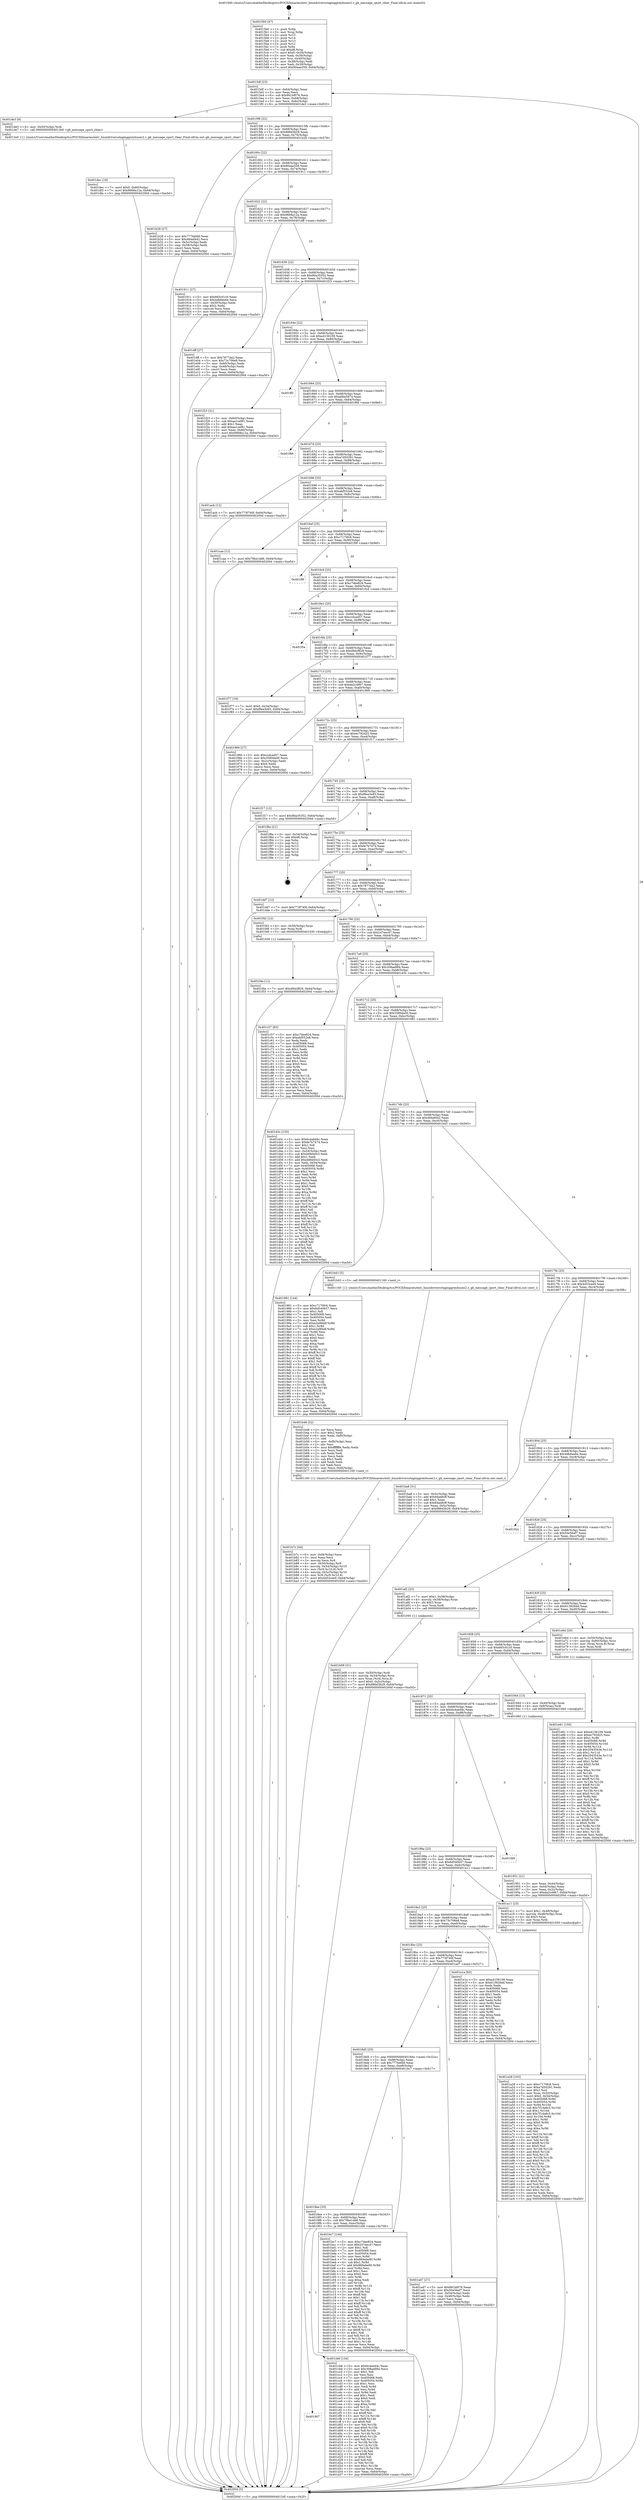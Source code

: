digraph "0x4015b0" {
  label = "0x4015b0 (/mnt/c/Users/mathe/Desktop/tcc/POCII/binaries/extr_linuxdriversstaginggreybuses2.c_gb_message_cport_clear_Final-ollvm.out::main(0))"
  labelloc = "t"
  node[shape=record]

  Entry [label="",width=0.3,height=0.3,shape=circle,fillcolor=black,style=filled]
  "0x4015df" [label="{
     0x4015df [23]\l
     | [instrs]\l
     &nbsp;&nbsp;0x4015df \<+3\>: mov -0x64(%rbp),%eax\l
     &nbsp;&nbsp;0x4015e2 \<+2\>: mov %eax,%ecx\l
     &nbsp;&nbsp;0x4015e4 \<+6\>: sub $0x861bf076,%ecx\l
     &nbsp;&nbsp;0x4015ea \<+3\>: mov %eax,-0x68(%rbp)\l
     &nbsp;&nbsp;0x4015ed \<+3\>: mov %ecx,-0x6c(%rbp)\l
     &nbsp;&nbsp;0x4015f0 \<+6\>: je 0000000000401de3 \<main+0x833\>\l
  }"]
  "0x401de3" [label="{
     0x401de3 [9]\l
     | [instrs]\l
     &nbsp;&nbsp;0x401de3 \<+4\>: mov -0x50(%rbp),%rdi\l
     &nbsp;&nbsp;0x401de7 \<+5\>: call 00000000004013e0 \<gb_message_cport_clear\>\l
     | [calls]\l
     &nbsp;&nbsp;0x4013e0 \{1\} (/mnt/c/Users/mathe/Desktop/tcc/POCII/binaries/extr_linuxdriversstaginggreybuses2.c_gb_message_cport_clear_Final-ollvm.out::gb_message_cport_clear)\l
  }"]
  "0x4015f6" [label="{
     0x4015f6 [22]\l
     | [instrs]\l
     &nbsp;&nbsp;0x4015f6 \<+5\>: jmp 00000000004015fb \<main+0x4b\>\l
     &nbsp;&nbsp;0x4015fb \<+3\>: mov -0x68(%rbp),%eax\l
     &nbsp;&nbsp;0x4015fe \<+5\>: sub $0x886d3b29,%eax\l
     &nbsp;&nbsp;0x401603 \<+3\>: mov %eax,-0x70(%rbp)\l
     &nbsp;&nbsp;0x401606 \<+6\>: je 0000000000401b28 \<main+0x578\>\l
  }"]
  Exit [label="",width=0.3,height=0.3,shape=circle,fillcolor=black,style=filled,peripheries=2]
  "0x401b28" [label="{
     0x401b28 [27]\l
     | [instrs]\l
     &nbsp;&nbsp;0x401b28 \<+5\>: mov $0x777bbfd9,%eax\l
     &nbsp;&nbsp;0x401b2d \<+5\>: mov $0x484af442,%ecx\l
     &nbsp;&nbsp;0x401b32 \<+3\>: mov -0x5c(%rbp),%edx\l
     &nbsp;&nbsp;0x401b35 \<+3\>: cmp -0x58(%rbp),%edx\l
     &nbsp;&nbsp;0x401b38 \<+3\>: cmovl %ecx,%eax\l
     &nbsp;&nbsp;0x401b3b \<+3\>: mov %eax,-0x64(%rbp)\l
     &nbsp;&nbsp;0x401b3e \<+5\>: jmp 000000000040200d \<main+0xa5d\>\l
  }"]
  "0x40160c" [label="{
     0x40160c [22]\l
     | [instrs]\l
     &nbsp;&nbsp;0x40160c \<+5\>: jmp 0000000000401611 \<main+0x61\>\l
     &nbsp;&nbsp;0x401611 \<+3\>: mov -0x68(%rbp),%eax\l
     &nbsp;&nbsp;0x401614 \<+5\>: sub $0x90aae359,%eax\l
     &nbsp;&nbsp;0x401619 \<+3\>: mov %eax,-0x74(%rbp)\l
     &nbsp;&nbsp;0x40161c \<+6\>: je 0000000000401911 \<main+0x361\>\l
  }"]
  "0x401f4e" [label="{
     0x401f4e [12]\l
     | [instrs]\l
     &nbsp;&nbsp;0x401f4e \<+7\>: movl $0xd9dcf828,-0x64(%rbp)\l
     &nbsp;&nbsp;0x401f55 \<+5\>: jmp 000000000040200d \<main+0xa5d\>\l
  }"]
  "0x401911" [label="{
     0x401911 [27]\l
     | [instrs]\l
     &nbsp;&nbsp;0x401911 \<+5\>: mov $0x665c01c0,%eax\l
     &nbsp;&nbsp;0x401916 \<+5\>: mov $0x4db6ee6e,%ecx\l
     &nbsp;&nbsp;0x40191b \<+3\>: mov -0x30(%rbp),%edx\l
     &nbsp;&nbsp;0x40191e \<+3\>: cmp $0x2,%edx\l
     &nbsp;&nbsp;0x401921 \<+3\>: cmovne %ecx,%eax\l
     &nbsp;&nbsp;0x401924 \<+3\>: mov %eax,-0x64(%rbp)\l
     &nbsp;&nbsp;0x401927 \<+5\>: jmp 000000000040200d \<main+0xa5d\>\l
  }"]
  "0x401622" [label="{
     0x401622 [22]\l
     | [instrs]\l
     &nbsp;&nbsp;0x401622 \<+5\>: jmp 0000000000401627 \<main+0x77\>\l
     &nbsp;&nbsp;0x401627 \<+3\>: mov -0x68(%rbp),%eax\l
     &nbsp;&nbsp;0x40162a \<+5\>: sub $0x9668a12a,%eax\l
     &nbsp;&nbsp;0x40162f \<+3\>: mov %eax,-0x78(%rbp)\l
     &nbsp;&nbsp;0x401632 \<+6\>: je 0000000000401dff \<main+0x84f\>\l
  }"]
  "0x40200d" [label="{
     0x40200d [5]\l
     | [instrs]\l
     &nbsp;&nbsp;0x40200d \<+5\>: jmp 00000000004015df \<main+0x2f\>\l
  }"]
  "0x4015b0" [label="{
     0x4015b0 [47]\l
     | [instrs]\l
     &nbsp;&nbsp;0x4015b0 \<+1\>: push %rbp\l
     &nbsp;&nbsp;0x4015b1 \<+3\>: mov %rsp,%rbp\l
     &nbsp;&nbsp;0x4015b4 \<+2\>: push %r15\l
     &nbsp;&nbsp;0x4015b6 \<+2\>: push %r14\l
     &nbsp;&nbsp;0x4015b8 \<+2\>: push %r13\l
     &nbsp;&nbsp;0x4015ba \<+2\>: push %r12\l
     &nbsp;&nbsp;0x4015bc \<+1\>: push %rbx\l
     &nbsp;&nbsp;0x4015bd \<+7\>: sub $0xd8,%rsp\l
     &nbsp;&nbsp;0x4015c4 \<+7\>: movl $0x0,-0x34(%rbp)\l
     &nbsp;&nbsp;0x4015cb \<+3\>: mov %edi,-0x38(%rbp)\l
     &nbsp;&nbsp;0x4015ce \<+4\>: mov %rsi,-0x40(%rbp)\l
     &nbsp;&nbsp;0x4015d2 \<+3\>: mov -0x38(%rbp),%edi\l
     &nbsp;&nbsp;0x4015d5 \<+3\>: mov %edi,-0x30(%rbp)\l
     &nbsp;&nbsp;0x4015d8 \<+7\>: movl $0x90aae359,-0x64(%rbp)\l
  }"]
  "0x401e81" [label="{
     0x401e81 [150]\l
     | [instrs]\l
     &nbsp;&nbsp;0x401e81 \<+5\>: mov $0xa4156109,%edx\l
     &nbsp;&nbsp;0x401e86 \<+5\>: mov $0xec792d25,%esi\l
     &nbsp;&nbsp;0x401e8b \<+3\>: mov $0x1,%r8b\l
     &nbsp;&nbsp;0x401e8e \<+8\>: mov 0x405068,%r9d\l
     &nbsp;&nbsp;0x401e96 \<+8\>: mov 0x405054,%r10d\l
     &nbsp;&nbsp;0x401e9e \<+3\>: mov %r9d,%r11d\l
     &nbsp;&nbsp;0x401ea1 \<+7\>: sub $0x2043543e,%r11d\l
     &nbsp;&nbsp;0x401ea8 \<+4\>: sub $0x1,%r11d\l
     &nbsp;&nbsp;0x401eac \<+7\>: add $0x2043543e,%r11d\l
     &nbsp;&nbsp;0x401eb3 \<+4\>: imul %r11d,%r9d\l
     &nbsp;&nbsp;0x401eb7 \<+4\>: and $0x1,%r9d\l
     &nbsp;&nbsp;0x401ebb \<+4\>: cmp $0x0,%r9d\l
     &nbsp;&nbsp;0x401ebf \<+3\>: sete %bl\l
     &nbsp;&nbsp;0x401ec2 \<+4\>: cmp $0xa,%r10d\l
     &nbsp;&nbsp;0x401ec6 \<+4\>: setl %r14b\l
     &nbsp;&nbsp;0x401eca \<+3\>: mov %bl,%r15b\l
     &nbsp;&nbsp;0x401ecd \<+4\>: xor $0xff,%r15b\l
     &nbsp;&nbsp;0x401ed1 \<+3\>: mov %r14b,%r12b\l
     &nbsp;&nbsp;0x401ed4 \<+4\>: xor $0xff,%r12b\l
     &nbsp;&nbsp;0x401ed8 \<+4\>: xor $0x0,%r8b\l
     &nbsp;&nbsp;0x401edc \<+3\>: mov %r15b,%r13b\l
     &nbsp;&nbsp;0x401edf \<+4\>: and $0x0,%r13b\l
     &nbsp;&nbsp;0x401ee3 \<+3\>: and %r8b,%bl\l
     &nbsp;&nbsp;0x401ee6 \<+3\>: mov %r12b,%al\l
     &nbsp;&nbsp;0x401ee9 \<+2\>: and $0x0,%al\l
     &nbsp;&nbsp;0x401eeb \<+3\>: and %r8b,%r14b\l
     &nbsp;&nbsp;0x401eee \<+3\>: or %bl,%r13b\l
     &nbsp;&nbsp;0x401ef1 \<+3\>: or %r14b,%al\l
     &nbsp;&nbsp;0x401ef4 \<+3\>: xor %al,%r13b\l
     &nbsp;&nbsp;0x401ef7 \<+3\>: or %r12b,%r15b\l
     &nbsp;&nbsp;0x401efa \<+4\>: xor $0xff,%r15b\l
     &nbsp;&nbsp;0x401efe \<+4\>: or $0x0,%r8b\l
     &nbsp;&nbsp;0x401f02 \<+3\>: and %r8b,%r15b\l
     &nbsp;&nbsp;0x401f05 \<+3\>: or %r15b,%r13b\l
     &nbsp;&nbsp;0x401f08 \<+4\>: test $0x1,%r13b\l
     &nbsp;&nbsp;0x401f0c \<+3\>: cmovne %esi,%edx\l
     &nbsp;&nbsp;0x401f0f \<+3\>: mov %edx,-0x64(%rbp)\l
     &nbsp;&nbsp;0x401f12 \<+5\>: jmp 000000000040200d \<main+0xa5d\>\l
  }"]
  "0x401dff" [label="{
     0x401dff [27]\l
     | [instrs]\l
     &nbsp;&nbsp;0x401dff \<+5\>: mov $0x7877da2,%eax\l
     &nbsp;&nbsp;0x401e04 \<+5\>: mov $0x73c706e8,%ecx\l
     &nbsp;&nbsp;0x401e09 \<+3\>: mov -0x60(%rbp),%edx\l
     &nbsp;&nbsp;0x401e0c \<+3\>: cmp -0x48(%rbp),%edx\l
     &nbsp;&nbsp;0x401e0f \<+3\>: cmovl %ecx,%eax\l
     &nbsp;&nbsp;0x401e12 \<+3\>: mov %eax,-0x64(%rbp)\l
     &nbsp;&nbsp;0x401e15 \<+5\>: jmp 000000000040200d \<main+0xa5d\>\l
  }"]
  "0x401638" [label="{
     0x401638 [22]\l
     | [instrs]\l
     &nbsp;&nbsp;0x401638 \<+5\>: jmp 000000000040163d \<main+0x8d\>\l
     &nbsp;&nbsp;0x40163d \<+3\>: mov -0x68(%rbp),%eax\l
     &nbsp;&nbsp;0x401640 \<+5\>: sub $0x9ba35352,%eax\l
     &nbsp;&nbsp;0x401645 \<+3\>: mov %eax,-0x7c(%rbp)\l
     &nbsp;&nbsp;0x401648 \<+6\>: je 0000000000401f23 \<main+0x973\>\l
  }"]
  "0x401dec" [label="{
     0x401dec [19]\l
     | [instrs]\l
     &nbsp;&nbsp;0x401dec \<+7\>: movl $0x0,-0x60(%rbp)\l
     &nbsp;&nbsp;0x401df3 \<+7\>: movl $0x9668a12a,-0x64(%rbp)\l
     &nbsp;&nbsp;0x401dfa \<+5\>: jmp 000000000040200d \<main+0xa5d\>\l
  }"]
  "0x401f23" [label="{
     0x401f23 [31]\l
     | [instrs]\l
     &nbsp;&nbsp;0x401f23 \<+3\>: mov -0x60(%rbp),%eax\l
     &nbsp;&nbsp;0x401f26 \<+5\>: sub $0xaa1cef81,%eax\l
     &nbsp;&nbsp;0x401f2b \<+3\>: add $0x1,%eax\l
     &nbsp;&nbsp;0x401f2e \<+5\>: add $0xaa1cef81,%eax\l
     &nbsp;&nbsp;0x401f33 \<+3\>: mov %eax,-0x60(%rbp)\l
     &nbsp;&nbsp;0x401f36 \<+7\>: movl $0x9668a12a,-0x64(%rbp)\l
     &nbsp;&nbsp;0x401f3d \<+5\>: jmp 000000000040200d \<main+0xa5d\>\l
  }"]
  "0x40164e" [label="{
     0x40164e [22]\l
     | [instrs]\l
     &nbsp;&nbsp;0x40164e \<+5\>: jmp 0000000000401653 \<main+0xa3\>\l
     &nbsp;&nbsp;0x401653 \<+3\>: mov -0x68(%rbp),%eax\l
     &nbsp;&nbsp;0x401656 \<+5\>: sub $0xa4156109,%eax\l
     &nbsp;&nbsp;0x40165b \<+3\>: mov %eax,-0x80(%rbp)\l
     &nbsp;&nbsp;0x40165e \<+6\>: je 0000000000401ff2 \<main+0xa42\>\l
  }"]
  "0x401907" [label="{
     0x401907\l
  }", style=dashed]
  "0x401ff2" [label="{
     0x401ff2\l
  }", style=dashed]
  "0x401664" [label="{
     0x401664 [25]\l
     | [instrs]\l
     &nbsp;&nbsp;0x401664 \<+5\>: jmp 0000000000401669 \<main+0xb9\>\l
     &nbsp;&nbsp;0x401669 \<+3\>: mov -0x68(%rbp),%eax\l
     &nbsp;&nbsp;0x40166c \<+5\>: sub $0xa6ba5674,%eax\l
     &nbsp;&nbsp;0x401671 \<+6\>: mov %eax,-0x84(%rbp)\l
     &nbsp;&nbsp;0x401677 \<+6\>: je 0000000000401f66 \<main+0x9b6\>\l
  }"]
  "0x401cb6" [label="{
     0x401cb6 [134]\l
     | [instrs]\l
     &nbsp;&nbsp;0x401cb6 \<+5\>: mov $0x6c4abd4c,%eax\l
     &nbsp;&nbsp;0x401cbb \<+5\>: mov $0x308ae884,%ecx\l
     &nbsp;&nbsp;0x401cc0 \<+2\>: mov $0x1,%dl\l
     &nbsp;&nbsp;0x401cc2 \<+2\>: xor %esi,%esi\l
     &nbsp;&nbsp;0x401cc4 \<+7\>: mov 0x405068,%edi\l
     &nbsp;&nbsp;0x401ccb \<+8\>: mov 0x405054,%r8d\l
     &nbsp;&nbsp;0x401cd3 \<+3\>: sub $0x1,%esi\l
     &nbsp;&nbsp;0x401cd6 \<+3\>: mov %edi,%r9d\l
     &nbsp;&nbsp;0x401cd9 \<+3\>: add %esi,%r9d\l
     &nbsp;&nbsp;0x401cdc \<+4\>: imul %r9d,%edi\l
     &nbsp;&nbsp;0x401ce0 \<+3\>: and $0x1,%edi\l
     &nbsp;&nbsp;0x401ce3 \<+3\>: cmp $0x0,%edi\l
     &nbsp;&nbsp;0x401ce6 \<+4\>: sete %r10b\l
     &nbsp;&nbsp;0x401cea \<+4\>: cmp $0xa,%r8d\l
     &nbsp;&nbsp;0x401cee \<+4\>: setl %r11b\l
     &nbsp;&nbsp;0x401cf2 \<+3\>: mov %r10b,%bl\l
     &nbsp;&nbsp;0x401cf5 \<+3\>: xor $0xff,%bl\l
     &nbsp;&nbsp;0x401cf8 \<+3\>: mov %r11b,%r14b\l
     &nbsp;&nbsp;0x401cfb \<+4\>: xor $0xff,%r14b\l
     &nbsp;&nbsp;0x401cff \<+3\>: xor $0x0,%dl\l
     &nbsp;&nbsp;0x401d02 \<+3\>: mov %bl,%r15b\l
     &nbsp;&nbsp;0x401d05 \<+4\>: and $0x0,%r15b\l
     &nbsp;&nbsp;0x401d09 \<+3\>: and %dl,%r10b\l
     &nbsp;&nbsp;0x401d0c \<+3\>: mov %r14b,%r12b\l
     &nbsp;&nbsp;0x401d0f \<+4\>: and $0x0,%r12b\l
     &nbsp;&nbsp;0x401d13 \<+3\>: and %dl,%r11b\l
     &nbsp;&nbsp;0x401d16 \<+3\>: or %r10b,%r15b\l
     &nbsp;&nbsp;0x401d19 \<+3\>: or %r11b,%r12b\l
     &nbsp;&nbsp;0x401d1c \<+3\>: xor %r12b,%r15b\l
     &nbsp;&nbsp;0x401d1f \<+3\>: or %r14b,%bl\l
     &nbsp;&nbsp;0x401d22 \<+3\>: xor $0xff,%bl\l
     &nbsp;&nbsp;0x401d25 \<+3\>: or $0x0,%dl\l
     &nbsp;&nbsp;0x401d28 \<+2\>: and %dl,%bl\l
     &nbsp;&nbsp;0x401d2a \<+3\>: or %bl,%r15b\l
     &nbsp;&nbsp;0x401d2d \<+4\>: test $0x1,%r15b\l
     &nbsp;&nbsp;0x401d31 \<+3\>: cmovne %ecx,%eax\l
     &nbsp;&nbsp;0x401d34 \<+3\>: mov %eax,-0x64(%rbp)\l
     &nbsp;&nbsp;0x401d37 \<+5\>: jmp 000000000040200d \<main+0xa5d\>\l
  }"]
  "0x401f66" [label="{
     0x401f66\l
  }", style=dashed]
  "0x40167d" [label="{
     0x40167d [25]\l
     | [instrs]\l
     &nbsp;&nbsp;0x40167d \<+5\>: jmp 0000000000401682 \<main+0xd2\>\l
     &nbsp;&nbsp;0x401682 \<+3\>: mov -0x68(%rbp),%eax\l
     &nbsp;&nbsp;0x401685 \<+5\>: sub $0xa7d50291,%eax\l
     &nbsp;&nbsp;0x40168a \<+6\>: mov %eax,-0x88(%rbp)\l
     &nbsp;&nbsp;0x401690 \<+6\>: je 0000000000401acb \<main+0x51b\>\l
  }"]
  "0x4018ee" [label="{
     0x4018ee [25]\l
     | [instrs]\l
     &nbsp;&nbsp;0x4018ee \<+5\>: jmp 00000000004018f3 \<main+0x343\>\l
     &nbsp;&nbsp;0x4018f3 \<+3\>: mov -0x68(%rbp),%eax\l
     &nbsp;&nbsp;0x4018f6 \<+5\>: sub $0x79be1dd6,%eax\l
     &nbsp;&nbsp;0x4018fb \<+6\>: mov %eax,-0xec(%rbp)\l
     &nbsp;&nbsp;0x401901 \<+6\>: je 0000000000401cb6 \<main+0x706\>\l
  }"]
  "0x401acb" [label="{
     0x401acb [12]\l
     | [instrs]\l
     &nbsp;&nbsp;0x401acb \<+7\>: movl $0x773f740f,-0x64(%rbp)\l
     &nbsp;&nbsp;0x401ad2 \<+5\>: jmp 000000000040200d \<main+0xa5d\>\l
  }"]
  "0x401696" [label="{
     0x401696 [25]\l
     | [instrs]\l
     &nbsp;&nbsp;0x401696 \<+5\>: jmp 000000000040169b \<main+0xeb\>\l
     &nbsp;&nbsp;0x40169b \<+3\>: mov -0x68(%rbp),%eax\l
     &nbsp;&nbsp;0x40169e \<+5\>: sub $0xabf552e8,%eax\l
     &nbsp;&nbsp;0x4016a3 \<+6\>: mov %eax,-0x8c(%rbp)\l
     &nbsp;&nbsp;0x4016a9 \<+6\>: je 0000000000401caa \<main+0x6fa\>\l
  }"]
  "0x401bc7" [label="{
     0x401bc7 [144]\l
     | [instrs]\l
     &nbsp;&nbsp;0x401bc7 \<+5\>: mov $0xc7dee824,%eax\l
     &nbsp;&nbsp;0x401bcc \<+5\>: mov $0x247eec47,%ecx\l
     &nbsp;&nbsp;0x401bd1 \<+2\>: mov $0x1,%dl\l
     &nbsp;&nbsp;0x401bd3 \<+7\>: mov 0x405068,%esi\l
     &nbsp;&nbsp;0x401bda \<+7\>: mov 0x405054,%edi\l
     &nbsp;&nbsp;0x401be1 \<+3\>: mov %esi,%r8d\l
     &nbsp;&nbsp;0x401be4 \<+7\>: sub $0x869abe90,%r8d\l
     &nbsp;&nbsp;0x401beb \<+4\>: sub $0x1,%r8d\l
     &nbsp;&nbsp;0x401bef \<+7\>: add $0x869abe90,%r8d\l
     &nbsp;&nbsp;0x401bf6 \<+4\>: imul %r8d,%esi\l
     &nbsp;&nbsp;0x401bfa \<+3\>: and $0x1,%esi\l
     &nbsp;&nbsp;0x401bfd \<+3\>: cmp $0x0,%esi\l
     &nbsp;&nbsp;0x401c00 \<+4\>: sete %r9b\l
     &nbsp;&nbsp;0x401c04 \<+3\>: cmp $0xa,%edi\l
     &nbsp;&nbsp;0x401c07 \<+4\>: setl %r10b\l
     &nbsp;&nbsp;0x401c0b \<+3\>: mov %r9b,%r11b\l
     &nbsp;&nbsp;0x401c0e \<+4\>: xor $0xff,%r11b\l
     &nbsp;&nbsp;0x401c12 \<+3\>: mov %r10b,%bl\l
     &nbsp;&nbsp;0x401c15 \<+3\>: xor $0xff,%bl\l
     &nbsp;&nbsp;0x401c18 \<+3\>: xor $0x1,%dl\l
     &nbsp;&nbsp;0x401c1b \<+3\>: mov %r11b,%r14b\l
     &nbsp;&nbsp;0x401c1e \<+4\>: and $0xff,%r14b\l
     &nbsp;&nbsp;0x401c22 \<+3\>: and %dl,%r9b\l
     &nbsp;&nbsp;0x401c25 \<+3\>: mov %bl,%r15b\l
     &nbsp;&nbsp;0x401c28 \<+4\>: and $0xff,%r15b\l
     &nbsp;&nbsp;0x401c2c \<+3\>: and %dl,%r10b\l
     &nbsp;&nbsp;0x401c2f \<+3\>: or %r9b,%r14b\l
     &nbsp;&nbsp;0x401c32 \<+3\>: or %r10b,%r15b\l
     &nbsp;&nbsp;0x401c35 \<+3\>: xor %r15b,%r14b\l
     &nbsp;&nbsp;0x401c38 \<+3\>: or %bl,%r11b\l
     &nbsp;&nbsp;0x401c3b \<+4\>: xor $0xff,%r11b\l
     &nbsp;&nbsp;0x401c3f \<+3\>: or $0x1,%dl\l
     &nbsp;&nbsp;0x401c42 \<+3\>: and %dl,%r11b\l
     &nbsp;&nbsp;0x401c45 \<+3\>: or %r11b,%r14b\l
     &nbsp;&nbsp;0x401c48 \<+4\>: test $0x1,%r14b\l
     &nbsp;&nbsp;0x401c4c \<+3\>: cmovne %ecx,%eax\l
     &nbsp;&nbsp;0x401c4f \<+3\>: mov %eax,-0x64(%rbp)\l
     &nbsp;&nbsp;0x401c52 \<+5\>: jmp 000000000040200d \<main+0xa5d\>\l
  }"]
  "0x401caa" [label="{
     0x401caa [12]\l
     | [instrs]\l
     &nbsp;&nbsp;0x401caa \<+7\>: movl $0x79be1dd6,-0x64(%rbp)\l
     &nbsp;&nbsp;0x401cb1 \<+5\>: jmp 000000000040200d \<main+0xa5d\>\l
  }"]
  "0x4016af" [label="{
     0x4016af [25]\l
     | [instrs]\l
     &nbsp;&nbsp;0x4016af \<+5\>: jmp 00000000004016b4 \<main+0x104\>\l
     &nbsp;&nbsp;0x4016b4 \<+3\>: mov -0x68(%rbp),%eax\l
     &nbsp;&nbsp;0x4016b7 \<+5\>: sub $0xc7170fc6,%eax\l
     &nbsp;&nbsp;0x4016bc \<+6\>: mov %eax,-0x90(%rbp)\l
     &nbsp;&nbsp;0x4016c2 \<+6\>: je 0000000000401f9f \<main+0x9ef\>\l
  }"]
  "0x401b7c" [label="{
     0x401b7c [44]\l
     | [instrs]\l
     &nbsp;&nbsp;0x401b7c \<+6\>: mov -0xf4(%rbp),%ecx\l
     &nbsp;&nbsp;0x401b82 \<+3\>: imul %eax,%ecx\l
     &nbsp;&nbsp;0x401b85 \<+3\>: movslq %ecx,%r8\l
     &nbsp;&nbsp;0x401b88 \<+4\>: mov -0x50(%rbp),%r9\l
     &nbsp;&nbsp;0x401b8c \<+4\>: movslq -0x54(%rbp),%r10\l
     &nbsp;&nbsp;0x401b90 \<+4\>: mov (%r9,%r10,8),%r9\l
     &nbsp;&nbsp;0x401b94 \<+4\>: movslq -0x5c(%rbp),%r10\l
     &nbsp;&nbsp;0x401b98 \<+4\>: mov %r8,(%r9,%r10,8)\l
     &nbsp;&nbsp;0x401b9c \<+7\>: movl $0x4d53cee9,-0x64(%rbp)\l
     &nbsp;&nbsp;0x401ba3 \<+5\>: jmp 000000000040200d \<main+0xa5d\>\l
  }"]
  "0x401f9f" [label="{
     0x401f9f\l
  }", style=dashed]
  "0x4016c8" [label="{
     0x4016c8 [25]\l
     | [instrs]\l
     &nbsp;&nbsp;0x4016c8 \<+5\>: jmp 00000000004016cd \<main+0x11d\>\l
     &nbsp;&nbsp;0x4016cd \<+3\>: mov -0x68(%rbp),%eax\l
     &nbsp;&nbsp;0x4016d0 \<+5\>: sub $0xc7dee824,%eax\l
     &nbsp;&nbsp;0x4016d5 \<+6\>: mov %eax,-0x94(%rbp)\l
     &nbsp;&nbsp;0x4016db \<+6\>: je 0000000000401fcd \<main+0xa1d\>\l
  }"]
  "0x401b48" [label="{
     0x401b48 [52]\l
     | [instrs]\l
     &nbsp;&nbsp;0x401b48 \<+2\>: xor %ecx,%ecx\l
     &nbsp;&nbsp;0x401b4a \<+5\>: mov $0x2,%edx\l
     &nbsp;&nbsp;0x401b4f \<+6\>: mov %edx,-0xf0(%rbp)\l
     &nbsp;&nbsp;0x401b55 \<+1\>: cltd\l
     &nbsp;&nbsp;0x401b56 \<+6\>: mov -0xf0(%rbp),%esi\l
     &nbsp;&nbsp;0x401b5c \<+2\>: idiv %esi\l
     &nbsp;&nbsp;0x401b5e \<+6\>: imul $0xfffffffe,%edx,%edx\l
     &nbsp;&nbsp;0x401b64 \<+2\>: mov %ecx,%edi\l
     &nbsp;&nbsp;0x401b66 \<+2\>: sub %edx,%edi\l
     &nbsp;&nbsp;0x401b68 \<+2\>: mov %ecx,%edx\l
     &nbsp;&nbsp;0x401b6a \<+3\>: sub $0x1,%edx\l
     &nbsp;&nbsp;0x401b6d \<+2\>: add %edx,%edi\l
     &nbsp;&nbsp;0x401b6f \<+2\>: sub %edi,%ecx\l
     &nbsp;&nbsp;0x401b71 \<+6\>: mov %ecx,-0xf4(%rbp)\l
     &nbsp;&nbsp;0x401b77 \<+5\>: call 0000000000401160 \<next_i\>\l
     | [calls]\l
     &nbsp;&nbsp;0x401160 \{1\} (/mnt/c/Users/mathe/Desktop/tcc/POCII/binaries/extr_linuxdriversstaginggreybuses2.c_gb_message_cport_clear_Final-ollvm.out::next_i)\l
  }"]
  "0x401fcd" [label="{
     0x401fcd\l
  }", style=dashed]
  "0x4016e1" [label="{
     0x4016e1 [25]\l
     | [instrs]\l
     &nbsp;&nbsp;0x4016e1 \<+5\>: jmp 00000000004016e6 \<main+0x136\>\l
     &nbsp;&nbsp;0x4016e6 \<+3\>: mov -0x68(%rbp),%eax\l
     &nbsp;&nbsp;0x4016e9 \<+5\>: sub $0xccdcad57,%eax\l
     &nbsp;&nbsp;0x4016ee \<+6\>: mov %eax,-0x98(%rbp)\l
     &nbsp;&nbsp;0x4016f4 \<+6\>: je 0000000000401f5a \<main+0x9aa\>\l
  }"]
  "0x401b09" [label="{
     0x401b09 [31]\l
     | [instrs]\l
     &nbsp;&nbsp;0x401b09 \<+4\>: mov -0x50(%rbp),%rdi\l
     &nbsp;&nbsp;0x401b0d \<+4\>: movslq -0x54(%rbp),%rcx\l
     &nbsp;&nbsp;0x401b11 \<+4\>: mov %rax,(%rdi,%rcx,8)\l
     &nbsp;&nbsp;0x401b15 \<+7\>: movl $0x0,-0x5c(%rbp)\l
     &nbsp;&nbsp;0x401b1c \<+7\>: movl $0x886d3b29,-0x64(%rbp)\l
     &nbsp;&nbsp;0x401b23 \<+5\>: jmp 000000000040200d \<main+0xa5d\>\l
  }"]
  "0x401f5a" [label="{
     0x401f5a\l
  }", style=dashed]
  "0x4016fa" [label="{
     0x4016fa [25]\l
     | [instrs]\l
     &nbsp;&nbsp;0x4016fa \<+5\>: jmp 00000000004016ff \<main+0x14f\>\l
     &nbsp;&nbsp;0x4016ff \<+3\>: mov -0x68(%rbp),%eax\l
     &nbsp;&nbsp;0x401702 \<+5\>: sub $0xd9dcf828,%eax\l
     &nbsp;&nbsp;0x401707 \<+6\>: mov %eax,-0x9c(%rbp)\l
     &nbsp;&nbsp;0x40170d \<+6\>: je 0000000000401f77 \<main+0x9c7\>\l
  }"]
  "0x4018d5" [label="{
     0x4018d5 [25]\l
     | [instrs]\l
     &nbsp;&nbsp;0x4018d5 \<+5\>: jmp 00000000004018da \<main+0x32a\>\l
     &nbsp;&nbsp;0x4018da \<+3\>: mov -0x68(%rbp),%eax\l
     &nbsp;&nbsp;0x4018dd \<+5\>: sub $0x777bbfd9,%eax\l
     &nbsp;&nbsp;0x4018e2 \<+6\>: mov %eax,-0xe8(%rbp)\l
     &nbsp;&nbsp;0x4018e8 \<+6\>: je 0000000000401bc7 \<main+0x617\>\l
  }"]
  "0x401f77" [label="{
     0x401f77 [19]\l
     | [instrs]\l
     &nbsp;&nbsp;0x401f77 \<+7\>: movl $0x0,-0x34(%rbp)\l
     &nbsp;&nbsp;0x401f7e \<+7\>: movl $0xf9ee3e93,-0x64(%rbp)\l
     &nbsp;&nbsp;0x401f85 \<+5\>: jmp 000000000040200d \<main+0xa5d\>\l
  }"]
  "0x401713" [label="{
     0x401713 [25]\l
     | [instrs]\l
     &nbsp;&nbsp;0x401713 \<+5\>: jmp 0000000000401718 \<main+0x168\>\l
     &nbsp;&nbsp;0x401718 \<+3\>: mov -0x68(%rbp),%eax\l
     &nbsp;&nbsp;0x40171b \<+5\>: sub $0xda2c49b7,%eax\l
     &nbsp;&nbsp;0x401720 \<+6\>: mov %eax,-0xa0(%rbp)\l
     &nbsp;&nbsp;0x401726 \<+6\>: je 0000000000401966 \<main+0x3b6\>\l
  }"]
  "0x401ad7" [label="{
     0x401ad7 [27]\l
     | [instrs]\l
     &nbsp;&nbsp;0x401ad7 \<+5\>: mov $0x861bf076,%eax\l
     &nbsp;&nbsp;0x401adc \<+5\>: mov $0x50e56af7,%ecx\l
     &nbsp;&nbsp;0x401ae1 \<+3\>: mov -0x54(%rbp),%edx\l
     &nbsp;&nbsp;0x401ae4 \<+3\>: cmp -0x48(%rbp),%edx\l
     &nbsp;&nbsp;0x401ae7 \<+3\>: cmovl %ecx,%eax\l
     &nbsp;&nbsp;0x401aea \<+3\>: mov %eax,-0x64(%rbp)\l
     &nbsp;&nbsp;0x401aed \<+5\>: jmp 000000000040200d \<main+0xa5d\>\l
  }"]
  "0x401966" [label="{
     0x401966 [27]\l
     | [instrs]\l
     &nbsp;&nbsp;0x401966 \<+5\>: mov $0xccdcad57,%eax\l
     &nbsp;&nbsp;0x40196b \<+5\>: mov $0x3580da00,%ecx\l
     &nbsp;&nbsp;0x401970 \<+3\>: mov -0x2c(%rbp),%edx\l
     &nbsp;&nbsp;0x401973 \<+3\>: cmp $0x0,%edx\l
     &nbsp;&nbsp;0x401976 \<+3\>: cmove %ecx,%eax\l
     &nbsp;&nbsp;0x401979 \<+3\>: mov %eax,-0x64(%rbp)\l
     &nbsp;&nbsp;0x40197c \<+5\>: jmp 000000000040200d \<main+0xa5d\>\l
  }"]
  "0x40172c" [label="{
     0x40172c [25]\l
     | [instrs]\l
     &nbsp;&nbsp;0x40172c \<+5\>: jmp 0000000000401731 \<main+0x181\>\l
     &nbsp;&nbsp;0x401731 \<+3\>: mov -0x68(%rbp),%eax\l
     &nbsp;&nbsp;0x401734 \<+5\>: sub $0xec792d25,%eax\l
     &nbsp;&nbsp;0x401739 \<+6\>: mov %eax,-0xa4(%rbp)\l
     &nbsp;&nbsp;0x40173f \<+6\>: je 0000000000401f17 \<main+0x967\>\l
  }"]
  "0x4018bc" [label="{
     0x4018bc [25]\l
     | [instrs]\l
     &nbsp;&nbsp;0x4018bc \<+5\>: jmp 00000000004018c1 \<main+0x311\>\l
     &nbsp;&nbsp;0x4018c1 \<+3\>: mov -0x68(%rbp),%eax\l
     &nbsp;&nbsp;0x4018c4 \<+5\>: sub $0x773f740f,%eax\l
     &nbsp;&nbsp;0x4018c9 \<+6\>: mov %eax,-0xe4(%rbp)\l
     &nbsp;&nbsp;0x4018cf \<+6\>: je 0000000000401ad7 \<main+0x527\>\l
  }"]
  "0x401f17" [label="{
     0x401f17 [12]\l
     | [instrs]\l
     &nbsp;&nbsp;0x401f17 \<+7\>: movl $0x9ba35352,-0x64(%rbp)\l
     &nbsp;&nbsp;0x401f1e \<+5\>: jmp 000000000040200d \<main+0xa5d\>\l
  }"]
  "0x401745" [label="{
     0x401745 [25]\l
     | [instrs]\l
     &nbsp;&nbsp;0x401745 \<+5\>: jmp 000000000040174a \<main+0x19a\>\l
     &nbsp;&nbsp;0x40174a \<+3\>: mov -0x68(%rbp),%eax\l
     &nbsp;&nbsp;0x40174d \<+5\>: sub $0xf9ee3e93,%eax\l
     &nbsp;&nbsp;0x401752 \<+6\>: mov %eax,-0xa8(%rbp)\l
     &nbsp;&nbsp;0x401758 \<+6\>: je 0000000000401f8a \<main+0x9da\>\l
  }"]
  "0x401e1a" [label="{
     0x401e1a [83]\l
     | [instrs]\l
     &nbsp;&nbsp;0x401e1a \<+5\>: mov $0xa4156109,%eax\l
     &nbsp;&nbsp;0x401e1f \<+5\>: mov $0x613926dd,%ecx\l
     &nbsp;&nbsp;0x401e24 \<+2\>: xor %edx,%edx\l
     &nbsp;&nbsp;0x401e26 \<+7\>: mov 0x405068,%esi\l
     &nbsp;&nbsp;0x401e2d \<+7\>: mov 0x405054,%edi\l
     &nbsp;&nbsp;0x401e34 \<+3\>: sub $0x1,%edx\l
     &nbsp;&nbsp;0x401e37 \<+3\>: mov %esi,%r8d\l
     &nbsp;&nbsp;0x401e3a \<+3\>: add %edx,%r8d\l
     &nbsp;&nbsp;0x401e3d \<+4\>: imul %r8d,%esi\l
     &nbsp;&nbsp;0x401e41 \<+3\>: and $0x1,%esi\l
     &nbsp;&nbsp;0x401e44 \<+3\>: cmp $0x0,%esi\l
     &nbsp;&nbsp;0x401e47 \<+4\>: sete %r9b\l
     &nbsp;&nbsp;0x401e4b \<+3\>: cmp $0xa,%edi\l
     &nbsp;&nbsp;0x401e4e \<+4\>: setl %r10b\l
     &nbsp;&nbsp;0x401e52 \<+3\>: mov %r9b,%r11b\l
     &nbsp;&nbsp;0x401e55 \<+3\>: and %r10b,%r11b\l
     &nbsp;&nbsp;0x401e58 \<+3\>: xor %r10b,%r9b\l
     &nbsp;&nbsp;0x401e5b \<+3\>: or %r9b,%r11b\l
     &nbsp;&nbsp;0x401e5e \<+4\>: test $0x1,%r11b\l
     &nbsp;&nbsp;0x401e62 \<+3\>: cmovne %ecx,%eax\l
     &nbsp;&nbsp;0x401e65 \<+3\>: mov %eax,-0x64(%rbp)\l
     &nbsp;&nbsp;0x401e68 \<+5\>: jmp 000000000040200d \<main+0xa5d\>\l
  }"]
  "0x401f8a" [label="{
     0x401f8a [21]\l
     | [instrs]\l
     &nbsp;&nbsp;0x401f8a \<+3\>: mov -0x34(%rbp),%eax\l
     &nbsp;&nbsp;0x401f8d \<+7\>: add $0xd8,%rsp\l
     &nbsp;&nbsp;0x401f94 \<+1\>: pop %rbx\l
     &nbsp;&nbsp;0x401f95 \<+2\>: pop %r12\l
     &nbsp;&nbsp;0x401f97 \<+2\>: pop %r13\l
     &nbsp;&nbsp;0x401f99 \<+2\>: pop %r14\l
     &nbsp;&nbsp;0x401f9b \<+2\>: pop %r15\l
     &nbsp;&nbsp;0x401f9d \<+1\>: pop %rbp\l
     &nbsp;&nbsp;0x401f9e \<+1\>: ret\l
  }"]
  "0x40175e" [label="{
     0x40175e [25]\l
     | [instrs]\l
     &nbsp;&nbsp;0x40175e \<+5\>: jmp 0000000000401763 \<main+0x1b3\>\l
     &nbsp;&nbsp;0x401763 \<+3\>: mov -0x68(%rbp),%eax\l
     &nbsp;&nbsp;0x401766 \<+5\>: sub $0xfe7b7474,%eax\l
     &nbsp;&nbsp;0x40176b \<+6\>: mov %eax,-0xac(%rbp)\l
     &nbsp;&nbsp;0x401771 \<+6\>: je 0000000000401dd7 \<main+0x827\>\l
  }"]
  "0x401a28" [label="{
     0x401a28 [163]\l
     | [instrs]\l
     &nbsp;&nbsp;0x401a28 \<+5\>: mov $0xc7170fc6,%ecx\l
     &nbsp;&nbsp;0x401a2d \<+5\>: mov $0xa7d50291,%edx\l
     &nbsp;&nbsp;0x401a32 \<+3\>: mov $0x1,%sil\l
     &nbsp;&nbsp;0x401a35 \<+4\>: mov %rax,-0x50(%rbp)\l
     &nbsp;&nbsp;0x401a39 \<+7\>: movl $0x0,-0x54(%rbp)\l
     &nbsp;&nbsp;0x401a40 \<+8\>: mov 0x405068,%r8d\l
     &nbsp;&nbsp;0x401a48 \<+8\>: mov 0x405054,%r9d\l
     &nbsp;&nbsp;0x401a50 \<+3\>: mov %r8d,%r10d\l
     &nbsp;&nbsp;0x401a53 \<+7\>: sub $0x7f14a6c5,%r10d\l
     &nbsp;&nbsp;0x401a5a \<+4\>: sub $0x1,%r10d\l
     &nbsp;&nbsp;0x401a5e \<+7\>: add $0x7f14a6c5,%r10d\l
     &nbsp;&nbsp;0x401a65 \<+4\>: imul %r10d,%r8d\l
     &nbsp;&nbsp;0x401a69 \<+4\>: and $0x1,%r8d\l
     &nbsp;&nbsp;0x401a6d \<+4\>: cmp $0x0,%r8d\l
     &nbsp;&nbsp;0x401a71 \<+4\>: sete %r11b\l
     &nbsp;&nbsp;0x401a75 \<+4\>: cmp $0xa,%r9d\l
     &nbsp;&nbsp;0x401a79 \<+3\>: setl %bl\l
     &nbsp;&nbsp;0x401a7c \<+3\>: mov %r11b,%r14b\l
     &nbsp;&nbsp;0x401a7f \<+4\>: xor $0xff,%r14b\l
     &nbsp;&nbsp;0x401a83 \<+3\>: mov %bl,%r15b\l
     &nbsp;&nbsp;0x401a86 \<+4\>: xor $0xff,%r15b\l
     &nbsp;&nbsp;0x401a8a \<+4\>: xor $0x0,%sil\l
     &nbsp;&nbsp;0x401a8e \<+3\>: mov %r14b,%r12b\l
     &nbsp;&nbsp;0x401a91 \<+4\>: and $0x0,%r12b\l
     &nbsp;&nbsp;0x401a95 \<+3\>: and %sil,%r11b\l
     &nbsp;&nbsp;0x401a98 \<+3\>: mov %r15b,%r13b\l
     &nbsp;&nbsp;0x401a9b \<+4\>: and $0x0,%r13b\l
     &nbsp;&nbsp;0x401a9f \<+3\>: and %sil,%bl\l
     &nbsp;&nbsp;0x401aa2 \<+3\>: or %r11b,%r12b\l
     &nbsp;&nbsp;0x401aa5 \<+3\>: or %bl,%r13b\l
     &nbsp;&nbsp;0x401aa8 \<+3\>: xor %r13b,%r12b\l
     &nbsp;&nbsp;0x401aab \<+3\>: or %r15b,%r14b\l
     &nbsp;&nbsp;0x401aae \<+4\>: xor $0xff,%r14b\l
     &nbsp;&nbsp;0x401ab2 \<+4\>: or $0x0,%sil\l
     &nbsp;&nbsp;0x401ab6 \<+3\>: and %sil,%r14b\l
     &nbsp;&nbsp;0x401ab9 \<+3\>: or %r14b,%r12b\l
     &nbsp;&nbsp;0x401abc \<+4\>: test $0x1,%r12b\l
     &nbsp;&nbsp;0x401ac0 \<+3\>: cmovne %edx,%ecx\l
     &nbsp;&nbsp;0x401ac3 \<+3\>: mov %ecx,-0x64(%rbp)\l
     &nbsp;&nbsp;0x401ac6 \<+5\>: jmp 000000000040200d \<main+0xa5d\>\l
  }"]
  "0x401dd7" [label="{
     0x401dd7 [12]\l
     | [instrs]\l
     &nbsp;&nbsp;0x401dd7 \<+7\>: movl $0x773f740f,-0x64(%rbp)\l
     &nbsp;&nbsp;0x401dde \<+5\>: jmp 000000000040200d \<main+0xa5d\>\l
  }"]
  "0x401777" [label="{
     0x401777 [25]\l
     | [instrs]\l
     &nbsp;&nbsp;0x401777 \<+5\>: jmp 000000000040177c \<main+0x1cc\>\l
     &nbsp;&nbsp;0x40177c \<+3\>: mov -0x68(%rbp),%eax\l
     &nbsp;&nbsp;0x40177f \<+5\>: sub $0x7877da2,%eax\l
     &nbsp;&nbsp;0x401784 \<+6\>: mov %eax,-0xb0(%rbp)\l
     &nbsp;&nbsp;0x40178a \<+6\>: je 0000000000401f42 \<main+0x992\>\l
  }"]
  "0x4018a3" [label="{
     0x4018a3 [25]\l
     | [instrs]\l
     &nbsp;&nbsp;0x4018a3 \<+5\>: jmp 00000000004018a8 \<main+0x2f8\>\l
     &nbsp;&nbsp;0x4018a8 \<+3\>: mov -0x68(%rbp),%eax\l
     &nbsp;&nbsp;0x4018ab \<+5\>: sub $0x73c706e8,%eax\l
     &nbsp;&nbsp;0x4018b0 \<+6\>: mov %eax,-0xe0(%rbp)\l
     &nbsp;&nbsp;0x4018b6 \<+6\>: je 0000000000401e1a \<main+0x86a\>\l
  }"]
  "0x401f42" [label="{
     0x401f42 [12]\l
     | [instrs]\l
     &nbsp;&nbsp;0x401f42 \<+4\>: mov -0x50(%rbp),%rax\l
     &nbsp;&nbsp;0x401f46 \<+3\>: mov %rax,%rdi\l
     &nbsp;&nbsp;0x401f49 \<+5\>: call 0000000000401030 \<free@plt\>\l
     | [calls]\l
     &nbsp;&nbsp;0x401030 \{1\} (unknown)\l
  }"]
  "0x401790" [label="{
     0x401790 [25]\l
     | [instrs]\l
     &nbsp;&nbsp;0x401790 \<+5\>: jmp 0000000000401795 \<main+0x1e5\>\l
     &nbsp;&nbsp;0x401795 \<+3\>: mov -0x68(%rbp),%eax\l
     &nbsp;&nbsp;0x401798 \<+5\>: sub $0x247eec47,%eax\l
     &nbsp;&nbsp;0x40179d \<+6\>: mov %eax,-0xb4(%rbp)\l
     &nbsp;&nbsp;0x4017a3 \<+6\>: je 0000000000401c57 \<main+0x6a7\>\l
  }"]
  "0x401a11" [label="{
     0x401a11 [23]\l
     | [instrs]\l
     &nbsp;&nbsp;0x401a11 \<+7\>: movl $0x1,-0x48(%rbp)\l
     &nbsp;&nbsp;0x401a18 \<+4\>: movslq -0x48(%rbp),%rax\l
     &nbsp;&nbsp;0x401a1c \<+4\>: shl $0x3,%rax\l
     &nbsp;&nbsp;0x401a20 \<+3\>: mov %rax,%rdi\l
     &nbsp;&nbsp;0x401a23 \<+5\>: call 0000000000401050 \<malloc@plt\>\l
     | [calls]\l
     &nbsp;&nbsp;0x401050 \{1\} (unknown)\l
  }"]
  "0x401c57" [label="{
     0x401c57 [83]\l
     | [instrs]\l
     &nbsp;&nbsp;0x401c57 \<+5\>: mov $0xc7dee824,%eax\l
     &nbsp;&nbsp;0x401c5c \<+5\>: mov $0xabf552e8,%ecx\l
     &nbsp;&nbsp;0x401c61 \<+2\>: xor %edx,%edx\l
     &nbsp;&nbsp;0x401c63 \<+7\>: mov 0x405068,%esi\l
     &nbsp;&nbsp;0x401c6a \<+7\>: mov 0x405054,%edi\l
     &nbsp;&nbsp;0x401c71 \<+3\>: sub $0x1,%edx\l
     &nbsp;&nbsp;0x401c74 \<+3\>: mov %esi,%r8d\l
     &nbsp;&nbsp;0x401c77 \<+3\>: add %edx,%r8d\l
     &nbsp;&nbsp;0x401c7a \<+4\>: imul %r8d,%esi\l
     &nbsp;&nbsp;0x401c7e \<+3\>: and $0x1,%esi\l
     &nbsp;&nbsp;0x401c81 \<+3\>: cmp $0x0,%esi\l
     &nbsp;&nbsp;0x401c84 \<+4\>: sete %r9b\l
     &nbsp;&nbsp;0x401c88 \<+3\>: cmp $0xa,%edi\l
     &nbsp;&nbsp;0x401c8b \<+4\>: setl %r10b\l
     &nbsp;&nbsp;0x401c8f \<+3\>: mov %r9b,%r11b\l
     &nbsp;&nbsp;0x401c92 \<+3\>: and %r10b,%r11b\l
     &nbsp;&nbsp;0x401c95 \<+3\>: xor %r10b,%r9b\l
     &nbsp;&nbsp;0x401c98 \<+3\>: or %r9b,%r11b\l
     &nbsp;&nbsp;0x401c9b \<+4\>: test $0x1,%r11b\l
     &nbsp;&nbsp;0x401c9f \<+3\>: cmovne %ecx,%eax\l
     &nbsp;&nbsp;0x401ca2 \<+3\>: mov %eax,-0x64(%rbp)\l
     &nbsp;&nbsp;0x401ca5 \<+5\>: jmp 000000000040200d \<main+0xa5d\>\l
  }"]
  "0x4017a9" [label="{
     0x4017a9 [25]\l
     | [instrs]\l
     &nbsp;&nbsp;0x4017a9 \<+5\>: jmp 00000000004017ae \<main+0x1fe\>\l
     &nbsp;&nbsp;0x4017ae \<+3\>: mov -0x68(%rbp),%eax\l
     &nbsp;&nbsp;0x4017b1 \<+5\>: sub $0x308ae884,%eax\l
     &nbsp;&nbsp;0x4017b6 \<+6\>: mov %eax,-0xb8(%rbp)\l
     &nbsp;&nbsp;0x4017bc \<+6\>: je 0000000000401d3c \<main+0x78c\>\l
  }"]
  "0x40188a" [label="{
     0x40188a [25]\l
     | [instrs]\l
     &nbsp;&nbsp;0x40188a \<+5\>: jmp 000000000040188f \<main+0x2df\>\l
     &nbsp;&nbsp;0x40188f \<+3\>: mov -0x68(%rbp),%eax\l
     &nbsp;&nbsp;0x401892 \<+5\>: sub $0x6d540b57,%eax\l
     &nbsp;&nbsp;0x401897 \<+6\>: mov %eax,-0xdc(%rbp)\l
     &nbsp;&nbsp;0x40189d \<+6\>: je 0000000000401a11 \<main+0x461\>\l
  }"]
  "0x401d3c" [label="{
     0x401d3c [155]\l
     | [instrs]\l
     &nbsp;&nbsp;0x401d3c \<+5\>: mov $0x6c4abd4c,%eax\l
     &nbsp;&nbsp;0x401d41 \<+5\>: mov $0xfe7b7474,%ecx\l
     &nbsp;&nbsp;0x401d46 \<+2\>: mov $0x1,%dl\l
     &nbsp;&nbsp;0x401d48 \<+2\>: xor %esi,%esi\l
     &nbsp;&nbsp;0x401d4a \<+3\>: mov -0x54(%rbp),%edi\l
     &nbsp;&nbsp;0x401d4d \<+6\>: sub $0xdd9d40c3,%edi\l
     &nbsp;&nbsp;0x401d53 \<+3\>: add $0x1,%edi\l
     &nbsp;&nbsp;0x401d56 \<+6\>: add $0xdd9d40c3,%edi\l
     &nbsp;&nbsp;0x401d5c \<+3\>: mov %edi,-0x54(%rbp)\l
     &nbsp;&nbsp;0x401d5f \<+7\>: mov 0x405068,%edi\l
     &nbsp;&nbsp;0x401d66 \<+8\>: mov 0x405054,%r8d\l
     &nbsp;&nbsp;0x401d6e \<+3\>: sub $0x1,%esi\l
     &nbsp;&nbsp;0x401d71 \<+3\>: mov %edi,%r9d\l
     &nbsp;&nbsp;0x401d74 \<+3\>: add %esi,%r9d\l
     &nbsp;&nbsp;0x401d77 \<+4\>: imul %r9d,%edi\l
     &nbsp;&nbsp;0x401d7b \<+3\>: and $0x1,%edi\l
     &nbsp;&nbsp;0x401d7e \<+3\>: cmp $0x0,%edi\l
     &nbsp;&nbsp;0x401d81 \<+4\>: sete %r10b\l
     &nbsp;&nbsp;0x401d85 \<+4\>: cmp $0xa,%r8d\l
     &nbsp;&nbsp;0x401d89 \<+4\>: setl %r11b\l
     &nbsp;&nbsp;0x401d8d \<+3\>: mov %r10b,%bl\l
     &nbsp;&nbsp;0x401d90 \<+3\>: xor $0xff,%bl\l
     &nbsp;&nbsp;0x401d93 \<+3\>: mov %r11b,%r14b\l
     &nbsp;&nbsp;0x401d96 \<+4\>: xor $0xff,%r14b\l
     &nbsp;&nbsp;0x401d9a \<+3\>: xor $0x1,%dl\l
     &nbsp;&nbsp;0x401d9d \<+3\>: mov %bl,%r15b\l
     &nbsp;&nbsp;0x401da0 \<+4\>: and $0xff,%r15b\l
     &nbsp;&nbsp;0x401da4 \<+3\>: and %dl,%r10b\l
     &nbsp;&nbsp;0x401da7 \<+3\>: mov %r14b,%r12b\l
     &nbsp;&nbsp;0x401daa \<+4\>: and $0xff,%r12b\l
     &nbsp;&nbsp;0x401dae \<+3\>: and %dl,%r11b\l
     &nbsp;&nbsp;0x401db1 \<+3\>: or %r10b,%r15b\l
     &nbsp;&nbsp;0x401db4 \<+3\>: or %r11b,%r12b\l
     &nbsp;&nbsp;0x401db7 \<+3\>: xor %r12b,%r15b\l
     &nbsp;&nbsp;0x401dba \<+3\>: or %r14b,%bl\l
     &nbsp;&nbsp;0x401dbd \<+3\>: xor $0xff,%bl\l
     &nbsp;&nbsp;0x401dc0 \<+3\>: or $0x1,%dl\l
     &nbsp;&nbsp;0x401dc3 \<+2\>: and %dl,%bl\l
     &nbsp;&nbsp;0x401dc5 \<+3\>: or %bl,%r15b\l
     &nbsp;&nbsp;0x401dc8 \<+4\>: test $0x1,%r15b\l
     &nbsp;&nbsp;0x401dcc \<+3\>: cmovne %ecx,%eax\l
     &nbsp;&nbsp;0x401dcf \<+3\>: mov %eax,-0x64(%rbp)\l
     &nbsp;&nbsp;0x401dd2 \<+5\>: jmp 000000000040200d \<main+0xa5d\>\l
  }"]
  "0x4017c2" [label="{
     0x4017c2 [25]\l
     | [instrs]\l
     &nbsp;&nbsp;0x4017c2 \<+5\>: jmp 00000000004017c7 \<main+0x217\>\l
     &nbsp;&nbsp;0x4017c7 \<+3\>: mov -0x68(%rbp),%eax\l
     &nbsp;&nbsp;0x4017ca \<+5\>: sub $0x3580da00,%eax\l
     &nbsp;&nbsp;0x4017cf \<+6\>: mov %eax,-0xbc(%rbp)\l
     &nbsp;&nbsp;0x4017d5 \<+6\>: je 0000000000401981 \<main+0x3d1\>\l
  }"]
  "0x401fd9" [label="{
     0x401fd9\l
  }", style=dashed]
  "0x401981" [label="{
     0x401981 [144]\l
     | [instrs]\l
     &nbsp;&nbsp;0x401981 \<+5\>: mov $0xc7170fc6,%eax\l
     &nbsp;&nbsp;0x401986 \<+5\>: mov $0x6d540b57,%ecx\l
     &nbsp;&nbsp;0x40198b \<+2\>: mov $0x1,%dl\l
     &nbsp;&nbsp;0x40198d \<+7\>: mov 0x405068,%esi\l
     &nbsp;&nbsp;0x401994 \<+7\>: mov 0x405054,%edi\l
     &nbsp;&nbsp;0x40199b \<+3\>: mov %esi,%r8d\l
     &nbsp;&nbsp;0x40199e \<+7\>: add $0xe2a9f4df,%r8d\l
     &nbsp;&nbsp;0x4019a5 \<+4\>: sub $0x1,%r8d\l
     &nbsp;&nbsp;0x4019a9 \<+7\>: sub $0xe2a9f4df,%r8d\l
     &nbsp;&nbsp;0x4019b0 \<+4\>: imul %r8d,%esi\l
     &nbsp;&nbsp;0x4019b4 \<+3\>: and $0x1,%esi\l
     &nbsp;&nbsp;0x4019b7 \<+3\>: cmp $0x0,%esi\l
     &nbsp;&nbsp;0x4019ba \<+4\>: sete %r9b\l
     &nbsp;&nbsp;0x4019be \<+3\>: cmp $0xa,%edi\l
     &nbsp;&nbsp;0x4019c1 \<+4\>: setl %r10b\l
     &nbsp;&nbsp;0x4019c5 \<+3\>: mov %r9b,%r11b\l
     &nbsp;&nbsp;0x4019c8 \<+4\>: xor $0xff,%r11b\l
     &nbsp;&nbsp;0x4019cc \<+3\>: mov %r10b,%bl\l
     &nbsp;&nbsp;0x4019cf \<+3\>: xor $0xff,%bl\l
     &nbsp;&nbsp;0x4019d2 \<+3\>: xor $0x1,%dl\l
     &nbsp;&nbsp;0x4019d5 \<+3\>: mov %r11b,%r14b\l
     &nbsp;&nbsp;0x4019d8 \<+4\>: and $0xff,%r14b\l
     &nbsp;&nbsp;0x4019dc \<+3\>: and %dl,%r9b\l
     &nbsp;&nbsp;0x4019df \<+3\>: mov %bl,%r15b\l
     &nbsp;&nbsp;0x4019e2 \<+4\>: and $0xff,%r15b\l
     &nbsp;&nbsp;0x4019e6 \<+3\>: and %dl,%r10b\l
     &nbsp;&nbsp;0x4019e9 \<+3\>: or %r9b,%r14b\l
     &nbsp;&nbsp;0x4019ec \<+3\>: or %r10b,%r15b\l
     &nbsp;&nbsp;0x4019ef \<+3\>: xor %r15b,%r14b\l
     &nbsp;&nbsp;0x4019f2 \<+3\>: or %bl,%r11b\l
     &nbsp;&nbsp;0x4019f5 \<+4\>: xor $0xff,%r11b\l
     &nbsp;&nbsp;0x4019f9 \<+3\>: or $0x1,%dl\l
     &nbsp;&nbsp;0x4019fc \<+3\>: and %dl,%r11b\l
     &nbsp;&nbsp;0x4019ff \<+3\>: or %r11b,%r14b\l
     &nbsp;&nbsp;0x401a02 \<+4\>: test $0x1,%r14b\l
     &nbsp;&nbsp;0x401a06 \<+3\>: cmovne %ecx,%eax\l
     &nbsp;&nbsp;0x401a09 \<+3\>: mov %eax,-0x64(%rbp)\l
     &nbsp;&nbsp;0x401a0c \<+5\>: jmp 000000000040200d \<main+0xa5d\>\l
  }"]
  "0x4017db" [label="{
     0x4017db [25]\l
     | [instrs]\l
     &nbsp;&nbsp;0x4017db \<+5\>: jmp 00000000004017e0 \<main+0x230\>\l
     &nbsp;&nbsp;0x4017e0 \<+3\>: mov -0x68(%rbp),%eax\l
     &nbsp;&nbsp;0x4017e3 \<+5\>: sub $0x484af442,%eax\l
     &nbsp;&nbsp;0x4017e8 \<+6\>: mov %eax,-0xc0(%rbp)\l
     &nbsp;&nbsp;0x4017ee \<+6\>: je 0000000000401b43 \<main+0x593\>\l
  }"]
  "0x401951" [label="{
     0x401951 [21]\l
     | [instrs]\l
     &nbsp;&nbsp;0x401951 \<+3\>: mov %eax,-0x44(%rbp)\l
     &nbsp;&nbsp;0x401954 \<+3\>: mov -0x44(%rbp),%eax\l
     &nbsp;&nbsp;0x401957 \<+3\>: mov %eax,-0x2c(%rbp)\l
     &nbsp;&nbsp;0x40195a \<+7\>: movl $0xda2c49b7,-0x64(%rbp)\l
     &nbsp;&nbsp;0x401961 \<+5\>: jmp 000000000040200d \<main+0xa5d\>\l
  }"]
  "0x401b43" [label="{
     0x401b43 [5]\l
     | [instrs]\l
     &nbsp;&nbsp;0x401b43 \<+5\>: call 0000000000401160 \<next_i\>\l
     | [calls]\l
     &nbsp;&nbsp;0x401160 \{1\} (/mnt/c/Users/mathe/Desktop/tcc/POCII/binaries/extr_linuxdriversstaginggreybuses2.c_gb_message_cport_clear_Final-ollvm.out::next_i)\l
  }"]
  "0x4017f4" [label="{
     0x4017f4 [25]\l
     | [instrs]\l
     &nbsp;&nbsp;0x4017f4 \<+5\>: jmp 00000000004017f9 \<main+0x249\>\l
     &nbsp;&nbsp;0x4017f9 \<+3\>: mov -0x68(%rbp),%eax\l
     &nbsp;&nbsp;0x4017fc \<+5\>: sub $0x4d53cee9,%eax\l
     &nbsp;&nbsp;0x401801 \<+6\>: mov %eax,-0xc4(%rbp)\l
     &nbsp;&nbsp;0x401807 \<+6\>: je 0000000000401ba8 \<main+0x5f8\>\l
  }"]
  "0x401871" [label="{
     0x401871 [25]\l
     | [instrs]\l
     &nbsp;&nbsp;0x401871 \<+5\>: jmp 0000000000401876 \<main+0x2c6\>\l
     &nbsp;&nbsp;0x401876 \<+3\>: mov -0x68(%rbp),%eax\l
     &nbsp;&nbsp;0x401879 \<+5\>: sub $0x6c4abd4c,%eax\l
     &nbsp;&nbsp;0x40187e \<+6\>: mov %eax,-0xd8(%rbp)\l
     &nbsp;&nbsp;0x401884 \<+6\>: je 0000000000401fd9 \<main+0xa29\>\l
  }"]
  "0x401ba8" [label="{
     0x401ba8 [31]\l
     | [instrs]\l
     &nbsp;&nbsp;0x401ba8 \<+3\>: mov -0x5c(%rbp),%eax\l
     &nbsp;&nbsp;0x401bab \<+5\>: add $0x84ae8cff,%eax\l
     &nbsp;&nbsp;0x401bb0 \<+3\>: add $0x1,%eax\l
     &nbsp;&nbsp;0x401bb3 \<+5\>: sub $0x84ae8cff,%eax\l
     &nbsp;&nbsp;0x401bb8 \<+3\>: mov %eax,-0x5c(%rbp)\l
     &nbsp;&nbsp;0x401bbb \<+7\>: movl $0x886d3b29,-0x64(%rbp)\l
     &nbsp;&nbsp;0x401bc2 \<+5\>: jmp 000000000040200d \<main+0xa5d\>\l
  }"]
  "0x40180d" [label="{
     0x40180d [25]\l
     | [instrs]\l
     &nbsp;&nbsp;0x40180d \<+5\>: jmp 0000000000401812 \<main+0x262\>\l
     &nbsp;&nbsp;0x401812 \<+3\>: mov -0x68(%rbp),%eax\l
     &nbsp;&nbsp;0x401815 \<+5\>: sub $0x4db6ee6e,%eax\l
     &nbsp;&nbsp;0x40181a \<+6\>: mov %eax,-0xc8(%rbp)\l
     &nbsp;&nbsp;0x401820 \<+6\>: je 000000000040192c \<main+0x37c\>\l
  }"]
  "0x401944" [label="{
     0x401944 [13]\l
     | [instrs]\l
     &nbsp;&nbsp;0x401944 \<+4\>: mov -0x40(%rbp),%rax\l
     &nbsp;&nbsp;0x401948 \<+4\>: mov 0x8(%rax),%rdi\l
     &nbsp;&nbsp;0x40194c \<+5\>: call 0000000000401060 \<atoi@plt\>\l
     | [calls]\l
     &nbsp;&nbsp;0x401060 \{1\} (unknown)\l
  }"]
  "0x40192c" [label="{
     0x40192c\l
  }", style=dashed]
  "0x401826" [label="{
     0x401826 [25]\l
     | [instrs]\l
     &nbsp;&nbsp;0x401826 \<+5\>: jmp 000000000040182b \<main+0x27b\>\l
     &nbsp;&nbsp;0x40182b \<+3\>: mov -0x68(%rbp),%eax\l
     &nbsp;&nbsp;0x40182e \<+5\>: sub $0x50e56af7,%eax\l
     &nbsp;&nbsp;0x401833 \<+6\>: mov %eax,-0xcc(%rbp)\l
     &nbsp;&nbsp;0x401839 \<+6\>: je 0000000000401af2 \<main+0x542\>\l
  }"]
  "0x401858" [label="{
     0x401858 [25]\l
     | [instrs]\l
     &nbsp;&nbsp;0x401858 \<+5\>: jmp 000000000040185d \<main+0x2ad\>\l
     &nbsp;&nbsp;0x40185d \<+3\>: mov -0x68(%rbp),%eax\l
     &nbsp;&nbsp;0x401860 \<+5\>: sub $0x665c01c0,%eax\l
     &nbsp;&nbsp;0x401865 \<+6\>: mov %eax,-0xd4(%rbp)\l
     &nbsp;&nbsp;0x40186b \<+6\>: je 0000000000401944 \<main+0x394\>\l
  }"]
  "0x401af2" [label="{
     0x401af2 [23]\l
     | [instrs]\l
     &nbsp;&nbsp;0x401af2 \<+7\>: movl $0x1,-0x58(%rbp)\l
     &nbsp;&nbsp;0x401af9 \<+4\>: movslq -0x58(%rbp),%rax\l
     &nbsp;&nbsp;0x401afd \<+4\>: shl $0x3,%rax\l
     &nbsp;&nbsp;0x401b01 \<+3\>: mov %rax,%rdi\l
     &nbsp;&nbsp;0x401b04 \<+5\>: call 0000000000401050 \<malloc@plt\>\l
     | [calls]\l
     &nbsp;&nbsp;0x401050 \{1\} (unknown)\l
  }"]
  "0x40183f" [label="{
     0x40183f [25]\l
     | [instrs]\l
     &nbsp;&nbsp;0x40183f \<+5\>: jmp 0000000000401844 \<main+0x294\>\l
     &nbsp;&nbsp;0x401844 \<+3\>: mov -0x68(%rbp),%eax\l
     &nbsp;&nbsp;0x401847 \<+5\>: sub $0x613926dd,%eax\l
     &nbsp;&nbsp;0x40184c \<+6\>: mov %eax,-0xd0(%rbp)\l
     &nbsp;&nbsp;0x401852 \<+6\>: je 0000000000401e6d \<main+0x8bd\>\l
  }"]
  "0x401e6d" [label="{
     0x401e6d [20]\l
     | [instrs]\l
     &nbsp;&nbsp;0x401e6d \<+4\>: mov -0x50(%rbp),%rax\l
     &nbsp;&nbsp;0x401e71 \<+4\>: movslq -0x60(%rbp),%rcx\l
     &nbsp;&nbsp;0x401e75 \<+4\>: mov (%rax,%rcx,8),%rax\l
     &nbsp;&nbsp;0x401e79 \<+3\>: mov %rax,%rdi\l
     &nbsp;&nbsp;0x401e7c \<+5\>: call 0000000000401030 \<free@plt\>\l
     | [calls]\l
     &nbsp;&nbsp;0x401030 \{1\} (unknown)\l
  }"]
  Entry -> "0x4015b0" [label=" 1"]
  "0x4015df" -> "0x401de3" [label=" 1"]
  "0x4015df" -> "0x4015f6" [label=" 28"]
  "0x401f8a" -> Exit [label=" 1"]
  "0x4015f6" -> "0x401b28" [label=" 2"]
  "0x4015f6" -> "0x40160c" [label=" 26"]
  "0x401f77" -> "0x40200d" [label=" 1"]
  "0x40160c" -> "0x401911" [label=" 1"]
  "0x40160c" -> "0x401622" [label=" 25"]
  "0x401911" -> "0x40200d" [label=" 1"]
  "0x4015b0" -> "0x4015df" [label=" 1"]
  "0x40200d" -> "0x4015df" [label=" 28"]
  "0x401f4e" -> "0x40200d" [label=" 1"]
  "0x401622" -> "0x401dff" [label=" 2"]
  "0x401622" -> "0x401638" [label=" 23"]
  "0x401f42" -> "0x401f4e" [label=" 1"]
  "0x401638" -> "0x401f23" [label=" 1"]
  "0x401638" -> "0x40164e" [label=" 22"]
  "0x401f23" -> "0x40200d" [label=" 1"]
  "0x40164e" -> "0x401ff2" [label=" 0"]
  "0x40164e" -> "0x401664" [label=" 22"]
  "0x401f17" -> "0x40200d" [label=" 1"]
  "0x401664" -> "0x401f66" [label=" 0"]
  "0x401664" -> "0x40167d" [label=" 22"]
  "0x401e81" -> "0x40200d" [label=" 1"]
  "0x40167d" -> "0x401acb" [label=" 1"]
  "0x40167d" -> "0x401696" [label=" 21"]
  "0x401e1a" -> "0x40200d" [label=" 1"]
  "0x401696" -> "0x401caa" [label=" 1"]
  "0x401696" -> "0x4016af" [label=" 20"]
  "0x401dff" -> "0x40200d" [label=" 2"]
  "0x4016af" -> "0x401f9f" [label=" 0"]
  "0x4016af" -> "0x4016c8" [label=" 20"]
  "0x401de3" -> "0x401dec" [label=" 1"]
  "0x4016c8" -> "0x401fcd" [label=" 0"]
  "0x4016c8" -> "0x4016e1" [label=" 20"]
  "0x401dd7" -> "0x40200d" [label=" 1"]
  "0x4016e1" -> "0x401f5a" [label=" 0"]
  "0x4016e1" -> "0x4016fa" [label=" 20"]
  "0x401d3c" -> "0x40200d" [label=" 1"]
  "0x4016fa" -> "0x401f77" [label=" 1"]
  "0x4016fa" -> "0x401713" [label=" 19"]
  "0x401cb6" -> "0x40200d" [label=" 1"]
  "0x401713" -> "0x401966" [label=" 1"]
  "0x401713" -> "0x40172c" [label=" 18"]
  "0x4018ee" -> "0x401907" [label=" 0"]
  "0x40172c" -> "0x401f17" [label=" 1"]
  "0x40172c" -> "0x401745" [label=" 17"]
  "0x401e6d" -> "0x401e81" [label=" 1"]
  "0x401745" -> "0x401f8a" [label=" 1"]
  "0x401745" -> "0x40175e" [label=" 16"]
  "0x401caa" -> "0x40200d" [label=" 1"]
  "0x40175e" -> "0x401dd7" [label=" 1"]
  "0x40175e" -> "0x401777" [label=" 15"]
  "0x401bc7" -> "0x40200d" [label=" 1"]
  "0x401777" -> "0x401f42" [label=" 1"]
  "0x401777" -> "0x401790" [label=" 14"]
  "0x4018d5" -> "0x4018ee" [label=" 1"]
  "0x401790" -> "0x401c57" [label=" 1"]
  "0x401790" -> "0x4017a9" [label=" 13"]
  "0x4018d5" -> "0x401bc7" [label=" 1"]
  "0x4017a9" -> "0x401d3c" [label=" 1"]
  "0x4017a9" -> "0x4017c2" [label=" 12"]
  "0x401ba8" -> "0x40200d" [label=" 1"]
  "0x4017c2" -> "0x401981" [label=" 1"]
  "0x4017c2" -> "0x4017db" [label=" 11"]
  "0x401b7c" -> "0x40200d" [label=" 1"]
  "0x4017db" -> "0x401b43" [label=" 1"]
  "0x4017db" -> "0x4017f4" [label=" 10"]
  "0x401b43" -> "0x401b48" [label=" 1"]
  "0x4017f4" -> "0x401ba8" [label=" 1"]
  "0x4017f4" -> "0x40180d" [label=" 9"]
  "0x401b28" -> "0x40200d" [label=" 2"]
  "0x40180d" -> "0x40192c" [label=" 0"]
  "0x40180d" -> "0x401826" [label=" 9"]
  "0x401b09" -> "0x40200d" [label=" 1"]
  "0x401826" -> "0x401af2" [label=" 1"]
  "0x401826" -> "0x40183f" [label=" 8"]
  "0x401ad7" -> "0x40200d" [label=" 2"]
  "0x40183f" -> "0x401e6d" [label=" 1"]
  "0x40183f" -> "0x401858" [label=" 7"]
  "0x401af2" -> "0x401b09" [label=" 1"]
  "0x401858" -> "0x401944" [label=" 1"]
  "0x401858" -> "0x401871" [label=" 6"]
  "0x401944" -> "0x401951" [label=" 1"]
  "0x401951" -> "0x40200d" [label=" 1"]
  "0x401966" -> "0x40200d" [label=" 1"]
  "0x401981" -> "0x40200d" [label=" 1"]
  "0x401b48" -> "0x401b7c" [label=" 1"]
  "0x401871" -> "0x401fd9" [label=" 0"]
  "0x401871" -> "0x40188a" [label=" 6"]
  "0x401dec" -> "0x40200d" [label=" 1"]
  "0x40188a" -> "0x401a11" [label=" 1"]
  "0x40188a" -> "0x4018a3" [label=" 5"]
  "0x401a11" -> "0x401a28" [label=" 1"]
  "0x401a28" -> "0x40200d" [label=" 1"]
  "0x401acb" -> "0x40200d" [label=" 1"]
  "0x401c57" -> "0x40200d" [label=" 1"]
  "0x4018a3" -> "0x401e1a" [label=" 1"]
  "0x4018a3" -> "0x4018bc" [label=" 4"]
  "0x4018ee" -> "0x401cb6" [label=" 1"]
  "0x4018bc" -> "0x401ad7" [label=" 2"]
  "0x4018bc" -> "0x4018d5" [label=" 2"]
}
